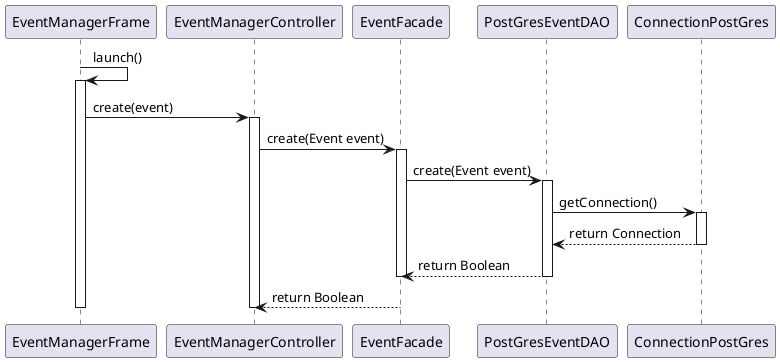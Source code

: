 
@startuml create

EventManagerFrame -> EventManagerFrame : launch()
activate EventManagerFrame

EventManagerFrame -> EventManagerController: create(event)
activate EventManagerController

EventManagerController -> EventFacade: create(Event event)
activate EventFacade

EventFacade -> PostGresEventDAO : create(Event event)
activate PostGresEventDAO

PostGresEventDAO -> ConnectionPostGres : getConnection()
activate ConnectionPostGres
ConnectionPostGres --> PostGresEventDAO : return Connection
deactivate ConnectionPostGres
PostGresEventDAO --> EventFacade : return Boolean
deactivate PostGresEventDAO
deactivate EventFacade

EventFacade --> EventManagerController : return Boolean
deactivate EventManagerController
deactivate EventManagerFrame

@enduml
